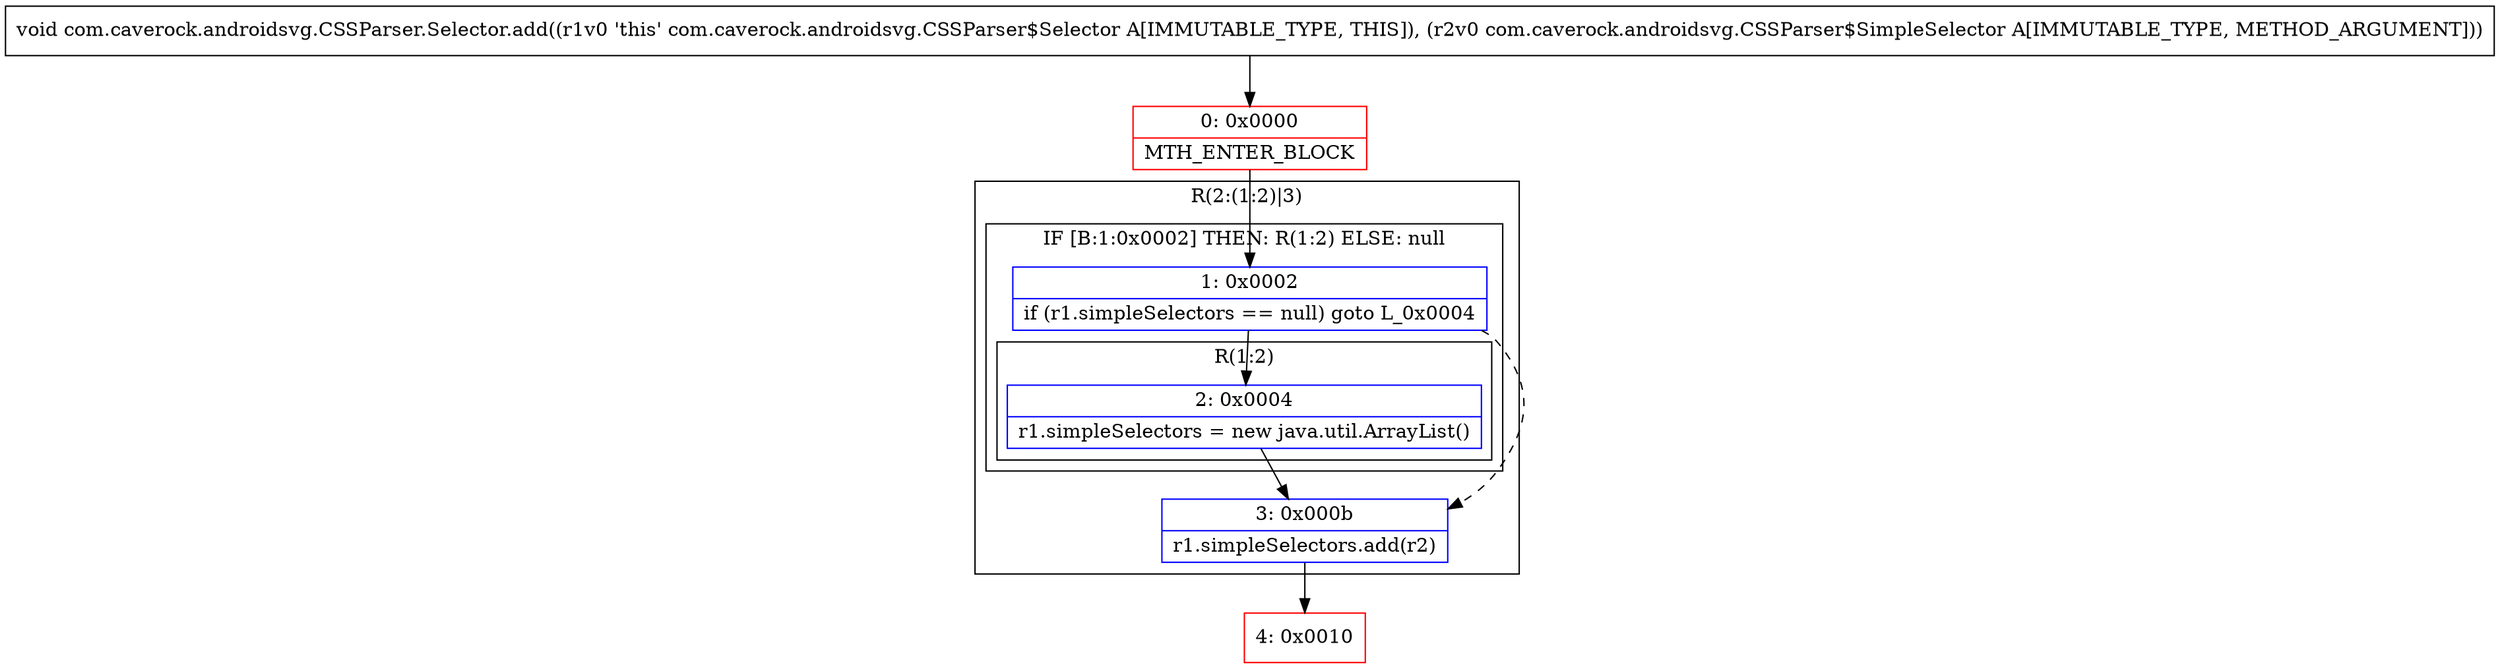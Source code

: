 digraph "CFG forcom.caverock.androidsvg.CSSParser.Selector.add(Lcom\/caverock\/androidsvg\/CSSParser$SimpleSelector;)V" {
subgraph cluster_Region_1018749543 {
label = "R(2:(1:2)|3)";
node [shape=record,color=blue];
subgraph cluster_IfRegion_2146091826 {
label = "IF [B:1:0x0002] THEN: R(1:2) ELSE: null";
node [shape=record,color=blue];
Node_1 [shape=record,label="{1\:\ 0x0002|if (r1.simpleSelectors == null) goto L_0x0004\l}"];
subgraph cluster_Region_650042070 {
label = "R(1:2)";
node [shape=record,color=blue];
Node_2 [shape=record,label="{2\:\ 0x0004|r1.simpleSelectors = new java.util.ArrayList()\l}"];
}
}
Node_3 [shape=record,label="{3\:\ 0x000b|r1.simpleSelectors.add(r2)\l}"];
}
Node_0 [shape=record,color=red,label="{0\:\ 0x0000|MTH_ENTER_BLOCK\l}"];
Node_4 [shape=record,color=red,label="{4\:\ 0x0010}"];
MethodNode[shape=record,label="{void com.caverock.androidsvg.CSSParser.Selector.add((r1v0 'this' com.caverock.androidsvg.CSSParser$Selector A[IMMUTABLE_TYPE, THIS]), (r2v0 com.caverock.androidsvg.CSSParser$SimpleSelector A[IMMUTABLE_TYPE, METHOD_ARGUMENT])) }"];
MethodNode -> Node_0;
Node_1 -> Node_2;
Node_1 -> Node_3[style=dashed];
Node_2 -> Node_3;
Node_3 -> Node_4;
Node_0 -> Node_1;
}

